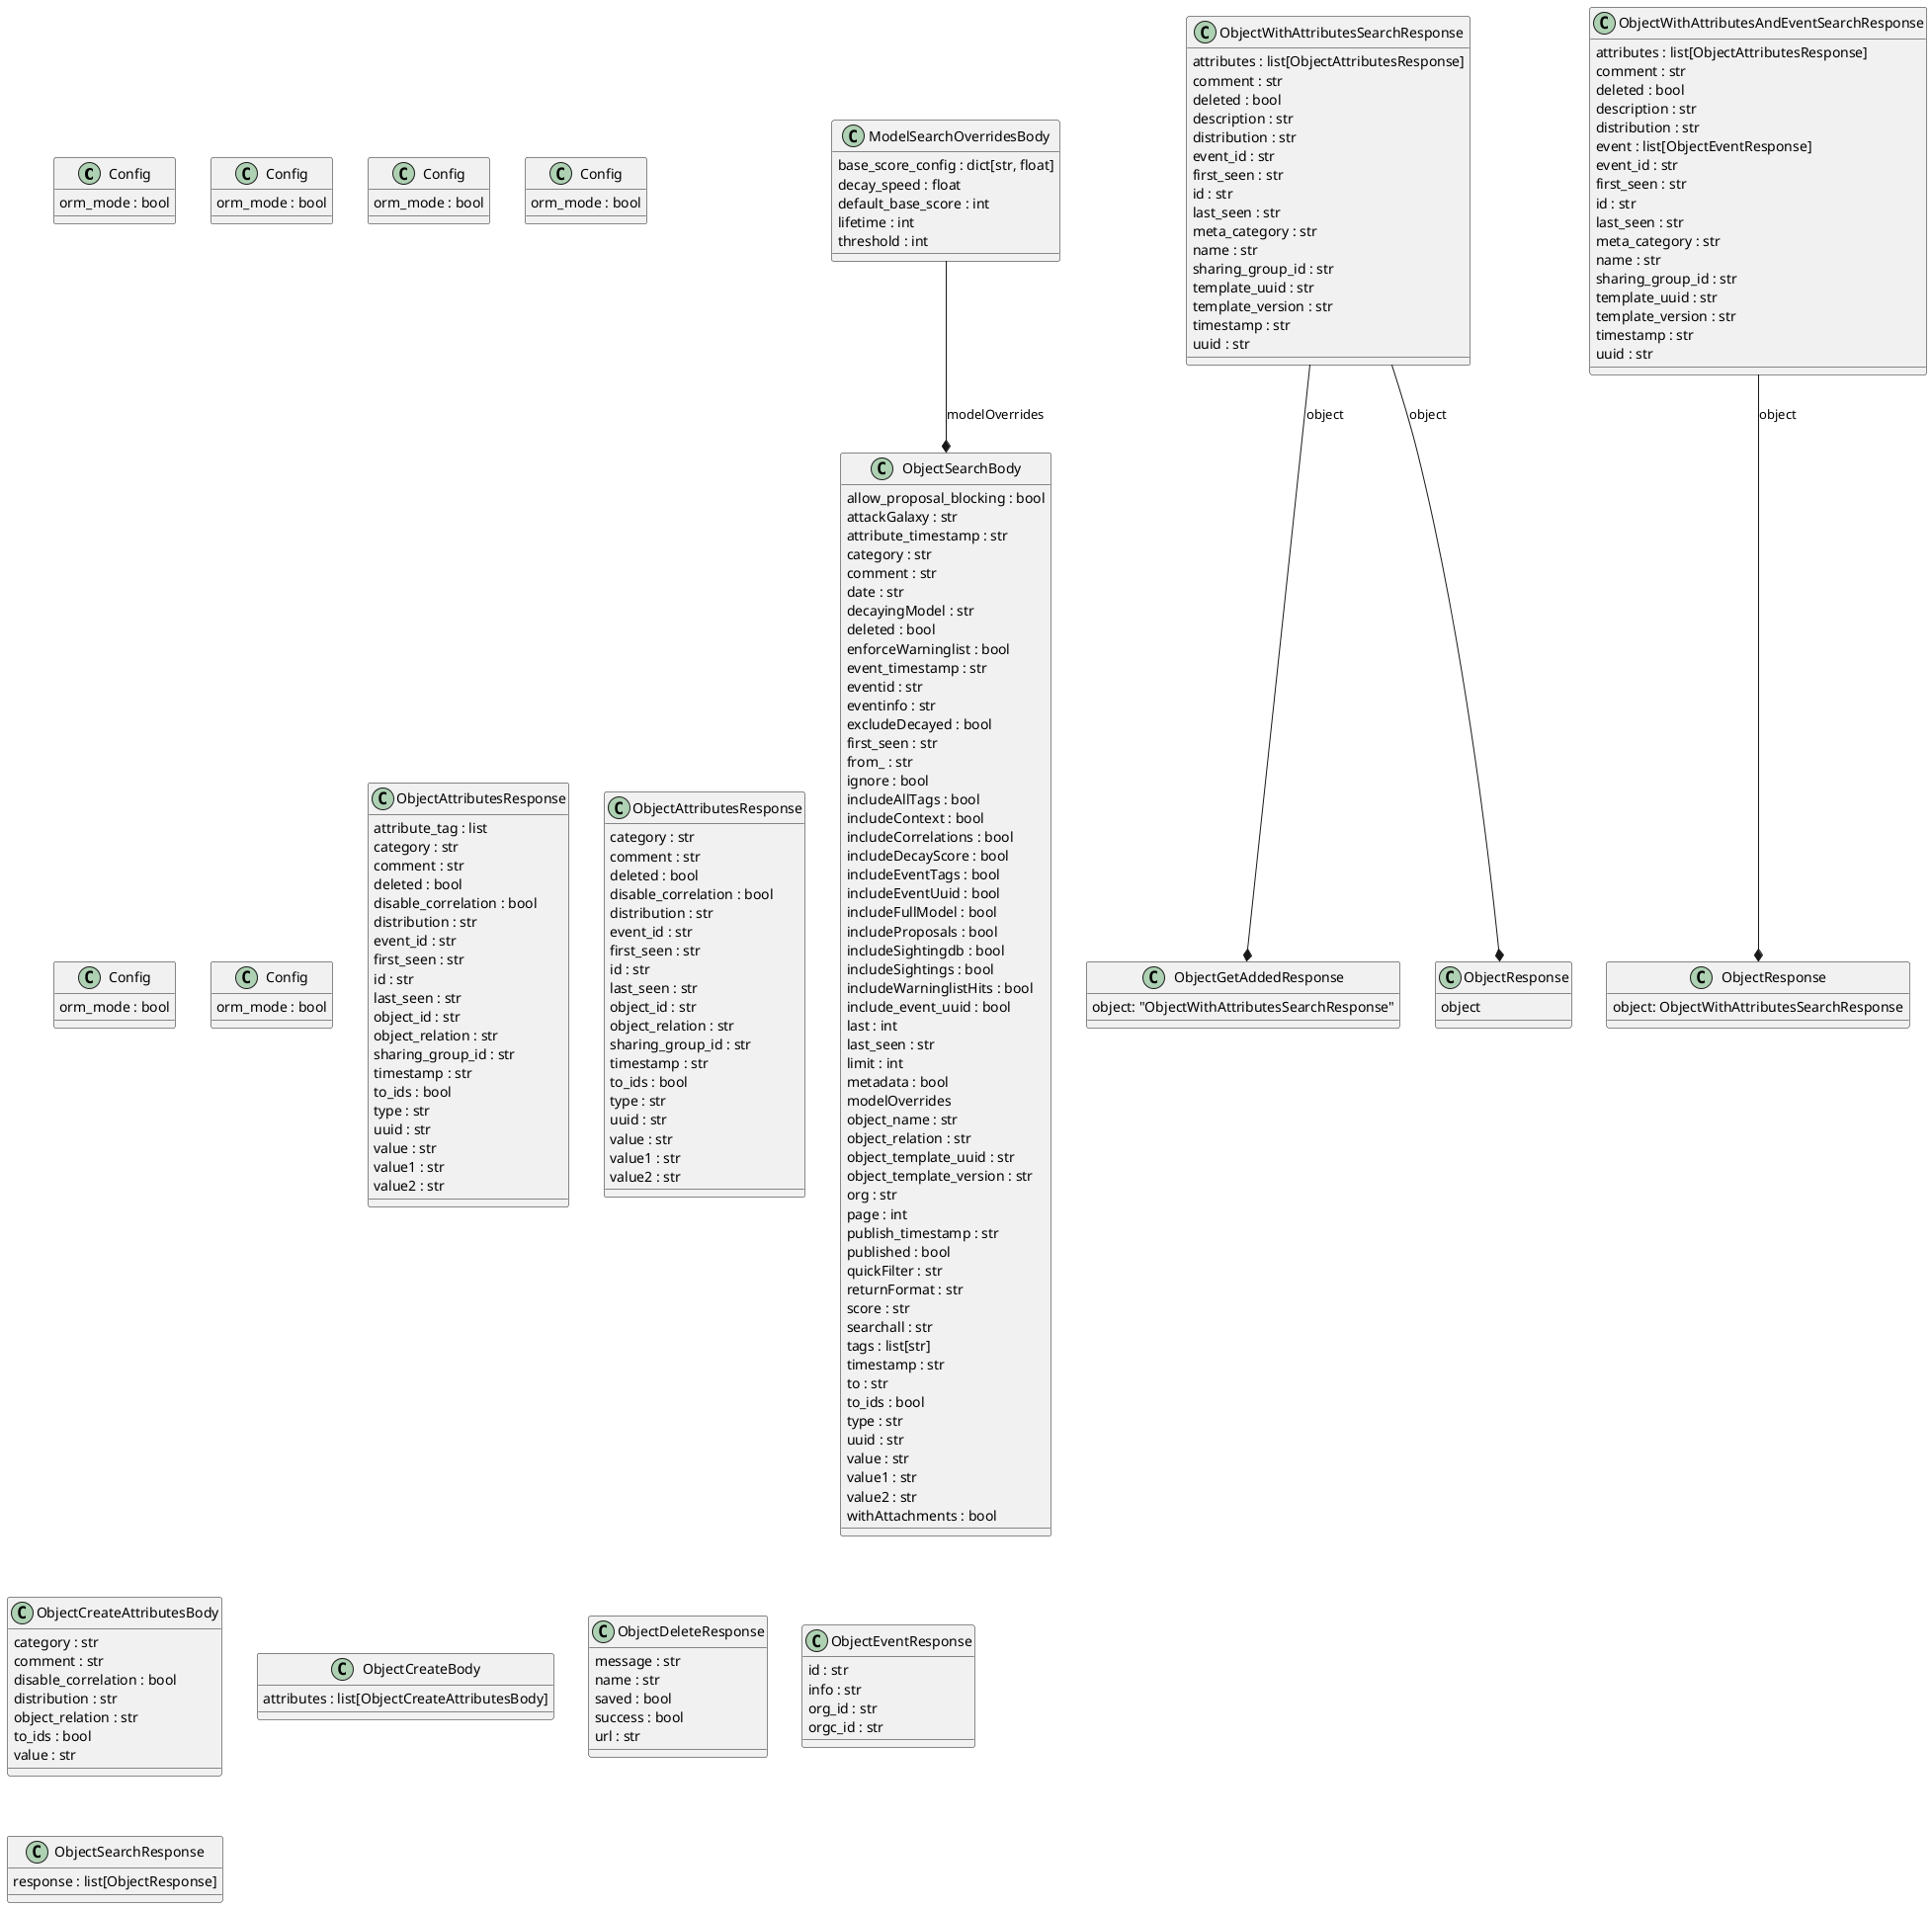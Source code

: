 @startuml classes
set namespaceSeparator none
class "Config" as app.schemas.objects.create_object_body.ObjectCreateBody.Config {
  orm_mode : bool
}
class "Config" as app.schemas.objects.delete_object_response.ObjectDeleteResponse.Config {
  orm_mode : bool
}
class "Config" as app.schemas.objects.get_added_object_response.ObjectGetAddedResponse.Config {
  orm_mode : bool
}
class "Config" as app.schemas.objects.get_object_response.ObjectResponse.Config {
  orm_mode : bool
}
class "Config" as app.schemas.objects.search_objects_body.ObjectSearchBody.Config {
  orm_mode : bool
}
class "Config" as app.schemas.objects.search_objects_response.ObjectSearchResponse.Config {
  orm_mode : bool
}
class "ModelSearchOverridesBody" as app.schemas.objects.search_objects_body.ModelSearchOverridesBody {
  base_score_config : dict[str, float]
  decay_speed : float
  default_base_score : int
  lifetime : int
  threshold : int
}
class "ObjectAttributesResponse" as app.schemas.objects.get_object_response.ObjectAttributesResponse {
  attribute_tag : list
  category : str
  comment : str
  deleted : bool
  disable_correlation : bool
  distribution : str
  event_id : str
  first_seen : str
  id : str
  last_seen : str
  object_id : str
  object_relation : str
  sharing_group_id : str
  timestamp : str
  to_ids : bool
  type : str
  uuid : str
  value : str
  value1 : str
  value2 : str
}
class "ObjectAttributesResponse" as app.schemas.objects.search_objects_response.ObjectAttributesResponse {
  category : str
  comment : str
  deleted : bool
  disable_correlation : bool
  distribution : str
  event_id : str
  first_seen : str
  id : str
  last_seen : str
  object_id : str
  object_relation : str
  sharing_group_id : str
  timestamp : str
  to_ids : bool
  type : str
  uuid : str
  value : str
  value1 : str
  value2 : str
}
class "ObjectCreateAttributesBody" as app.schemas.objects.create_object_body.ObjectCreateAttributesBody {
  category : str
  comment : str
  disable_correlation : bool
  distribution : str
  object_relation : str
  to_ids : bool
  value : str
}
class "ObjectCreateBody" as app.schemas.objects.create_object_body.ObjectCreateBody {
  attributes : list[ObjectCreateAttributesBody]
}
class "ObjectDeleteResponse" as app.schemas.objects.delete_object_response.ObjectDeleteResponse {
  message : str
  name : str
  saved : bool
  success : bool
  url : str
}
class "ObjectEventResponse" as app.schemas.objects.get_object_response.ObjectEventResponse {
  id : str
  info : str
  org_id : str
  orgc_id : str
}
class "ObjectGetAddedResponse" as app.schemas.objects.get_added_object_response.ObjectGetAddedResponse {
  object: "ObjectWithAttributesSearchResponse"
}
class "ObjectResponse" as app.schemas.objects.get_object_response.ObjectResponse {
  object: ObjectWithAttributesSearchResponse
}
class "ObjectResponse" as app.schemas.objects.search_objects_response.ObjectResponse {
  object
}
class "ObjectSearchBody" as app.schemas.objects.search_objects_body.ObjectSearchBody {
  allow_proposal_blocking : bool
  attackGalaxy : str
  attribute_timestamp : str
  category : str
  comment : str
  date : str
  decayingModel : str
  deleted : bool
  enforceWarninglist : bool
  event_timestamp : str
  eventid : str
  eventinfo : str
  excludeDecayed : bool
  first_seen : str
  from_ : str
  ignore : bool
  includeAllTags : bool
  includeContext : bool
  includeCorrelations : bool
  includeDecayScore : bool
  includeEventTags : bool
  includeEventUuid : bool
  includeFullModel : bool
  includeProposals : bool
  includeSightingdb : bool
  includeSightings : bool
  includeWarninglistHits : bool
  include_event_uuid : bool
  last : int
  last_seen : str
  limit : int
  metadata : bool
  modelOverrides
  object_name : str
  object_relation : str
  object_template_uuid : str
  object_template_version : str
  org : str
  page : int
  publish_timestamp : str
  published : bool
  quickFilter : str
  returnFormat : str
  score : str
  searchall : str
  tags : list[str]
  timestamp : str
  to : str
  to_ids : bool
  type : str
  uuid : str
  value : str
  value1 : str
  value2 : str
  withAttachments : bool
}
class "ObjectSearchResponse" as app.schemas.objects.search_objects_response.ObjectSearchResponse {
  response : list[ObjectResponse]
}
class "ObjectWithAttributesAndEventSearchResponse" as app.schemas.objects.get_object_response.ObjectWithAttributesAndEventSearchResponse {
  attributes : list[ObjectAttributesResponse]
  comment : str
  deleted : bool
  description : str
  distribution : str
  event : list[ObjectEventResponse]
  event_id : str
  first_seen : str
  id : str
  last_seen : str
  meta_category : str
  name : str
  sharing_group_id : str
  template_uuid : str
  template_version : str
  timestamp : str
  uuid : str
}
class "ObjectWithAttributesSearchResponse" as app.schemas.objects.search_objects_response.ObjectWithAttributesSearchResponse {
  attributes : list[ObjectAttributesResponse]
  comment : str
  deleted : bool
  description : str
  distribution : str
  event_id : str
  first_seen : str
  id : str
  last_seen : str
  meta_category : str
  name : str
  sharing_group_id : str
  template_uuid : str
  template_version : str
  timestamp : str
  uuid : str
}
app.schemas.objects.get_object_response.ObjectWithAttributesAndEventSearchResponse --* app.schemas.objects.get_object_response.ObjectResponse : object
app.schemas.objects.search_objects_body.ModelSearchOverridesBody --* app.schemas.objects.search_objects_body.ObjectSearchBody : modelOverrides
app.schemas.objects.search_objects_response.ObjectWithAttributesSearchResponse --* app.schemas.objects.get_added_object_response.ObjectGetAddedResponse : object
app.schemas.objects.search_objects_response.ObjectWithAttributesSearchResponse --* app.schemas.objects.search_objects_response.ObjectResponse : object
@enduml
